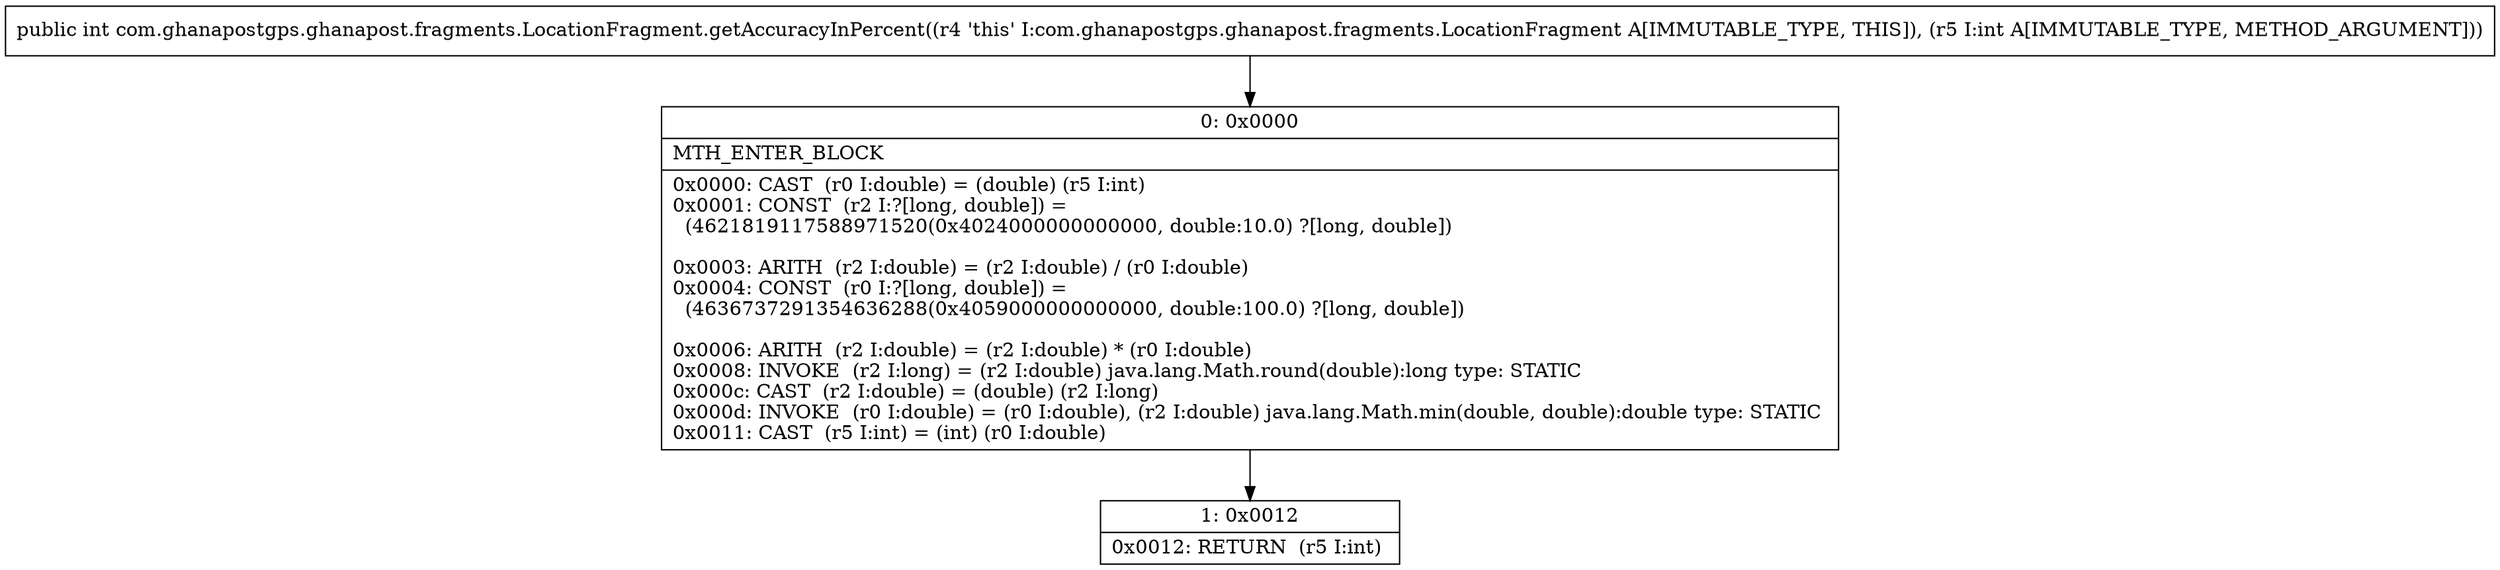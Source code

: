 digraph "CFG forcom.ghanapostgps.ghanapost.fragments.LocationFragment.getAccuracyInPercent(I)I" {
Node_0 [shape=record,label="{0\:\ 0x0000|MTH_ENTER_BLOCK\l|0x0000: CAST  (r0 I:double) = (double) (r5 I:int) \l0x0001: CONST  (r2 I:?[long, double]) = \l  (4621819117588971520(0x4024000000000000, double:10.0) ?[long, double])\l \l0x0003: ARITH  (r2 I:double) = (r2 I:double) \/ (r0 I:double) \l0x0004: CONST  (r0 I:?[long, double]) = \l  (4636737291354636288(0x4059000000000000, double:100.0) ?[long, double])\l \l0x0006: ARITH  (r2 I:double) = (r2 I:double) * (r0 I:double) \l0x0008: INVOKE  (r2 I:long) = (r2 I:double) java.lang.Math.round(double):long type: STATIC \l0x000c: CAST  (r2 I:double) = (double) (r2 I:long) \l0x000d: INVOKE  (r0 I:double) = (r0 I:double), (r2 I:double) java.lang.Math.min(double, double):double type: STATIC \l0x0011: CAST  (r5 I:int) = (int) (r0 I:double) \l}"];
Node_1 [shape=record,label="{1\:\ 0x0012|0x0012: RETURN  (r5 I:int) \l}"];
MethodNode[shape=record,label="{public int com.ghanapostgps.ghanapost.fragments.LocationFragment.getAccuracyInPercent((r4 'this' I:com.ghanapostgps.ghanapost.fragments.LocationFragment A[IMMUTABLE_TYPE, THIS]), (r5 I:int A[IMMUTABLE_TYPE, METHOD_ARGUMENT])) }"];
MethodNode -> Node_0;
Node_0 -> Node_1;
}

